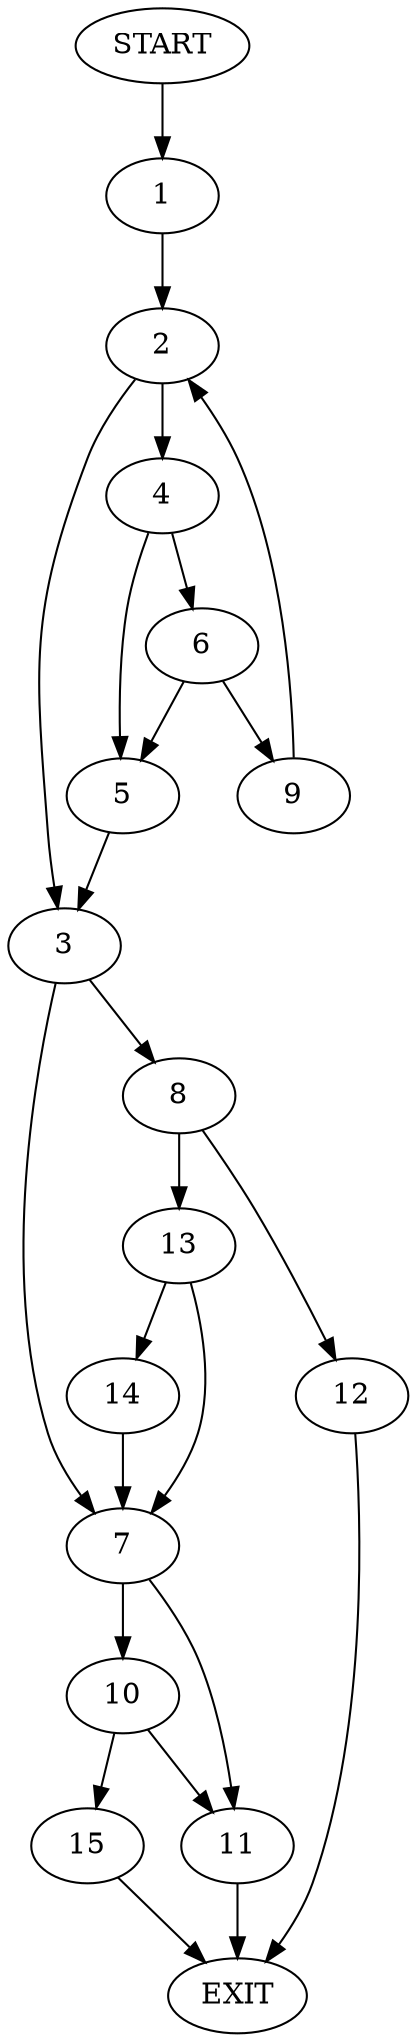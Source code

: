 digraph {
0 [label="START"]
16 [label="EXIT"]
0 -> 1
1 -> 2
2 -> 3
2 -> 4
4 -> 5
4 -> 6
3 -> 7
3 -> 8
5 -> 3
6 -> 5
6 -> 9
9 -> 2
7 -> 10
7 -> 11
8 -> 12
8 -> 13
13 -> 7
13 -> 14
12 -> 16
14 -> 7
10 -> 15
10 -> 11
11 -> 16
15 -> 16
}
